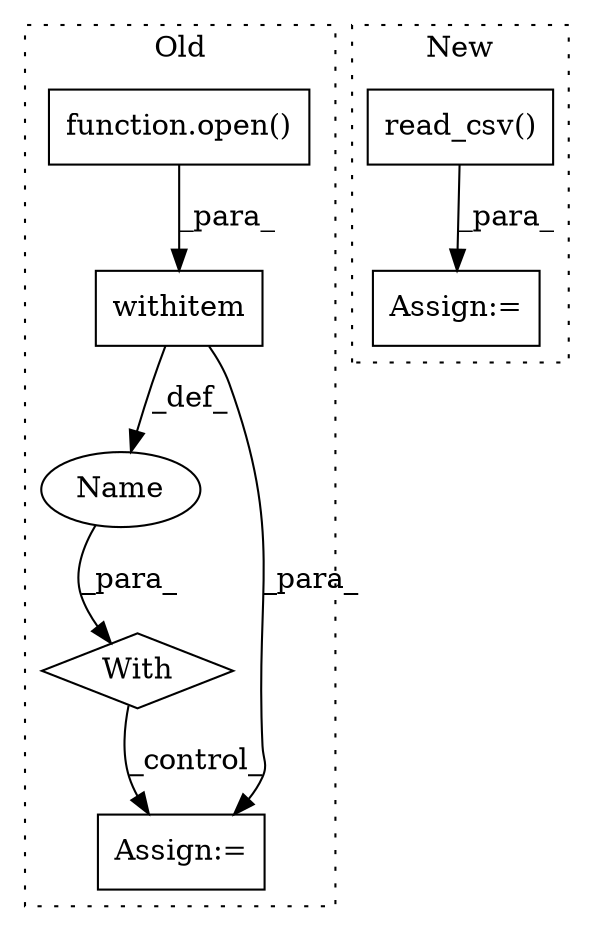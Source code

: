 digraph G {
subgraph cluster0 {
1 [label="With" a="39" s="1758,1767" l="5,56" shape="diamond"];
3 [label="Name" a="87" s="1812" l="1" shape="ellipse"];
4 [label="Assign:=" a="68" s="1827" l="3" shape="box"];
5 [label="withitem" a="49" s="1763" l="4" shape="box"];
6 [label="function.open()" a="75" s="1763,1807" l="5,1" shape="box"];
label = "Old";
style="dotted";
}
subgraph cluster1 {
2 [label="read_csv()" a="75" s="1947,1994" l="12,22" shape="box"];
7 [label="Assign:=" a="68" s="1944" l="3" shape="box"];
label = "New";
style="dotted";
}
1 -> 4 [label="_control_"];
2 -> 7 [label="_para_"];
3 -> 1 [label="_para_"];
5 -> 3 [label="_def_"];
5 -> 4 [label="_para_"];
6 -> 5 [label="_para_"];
}